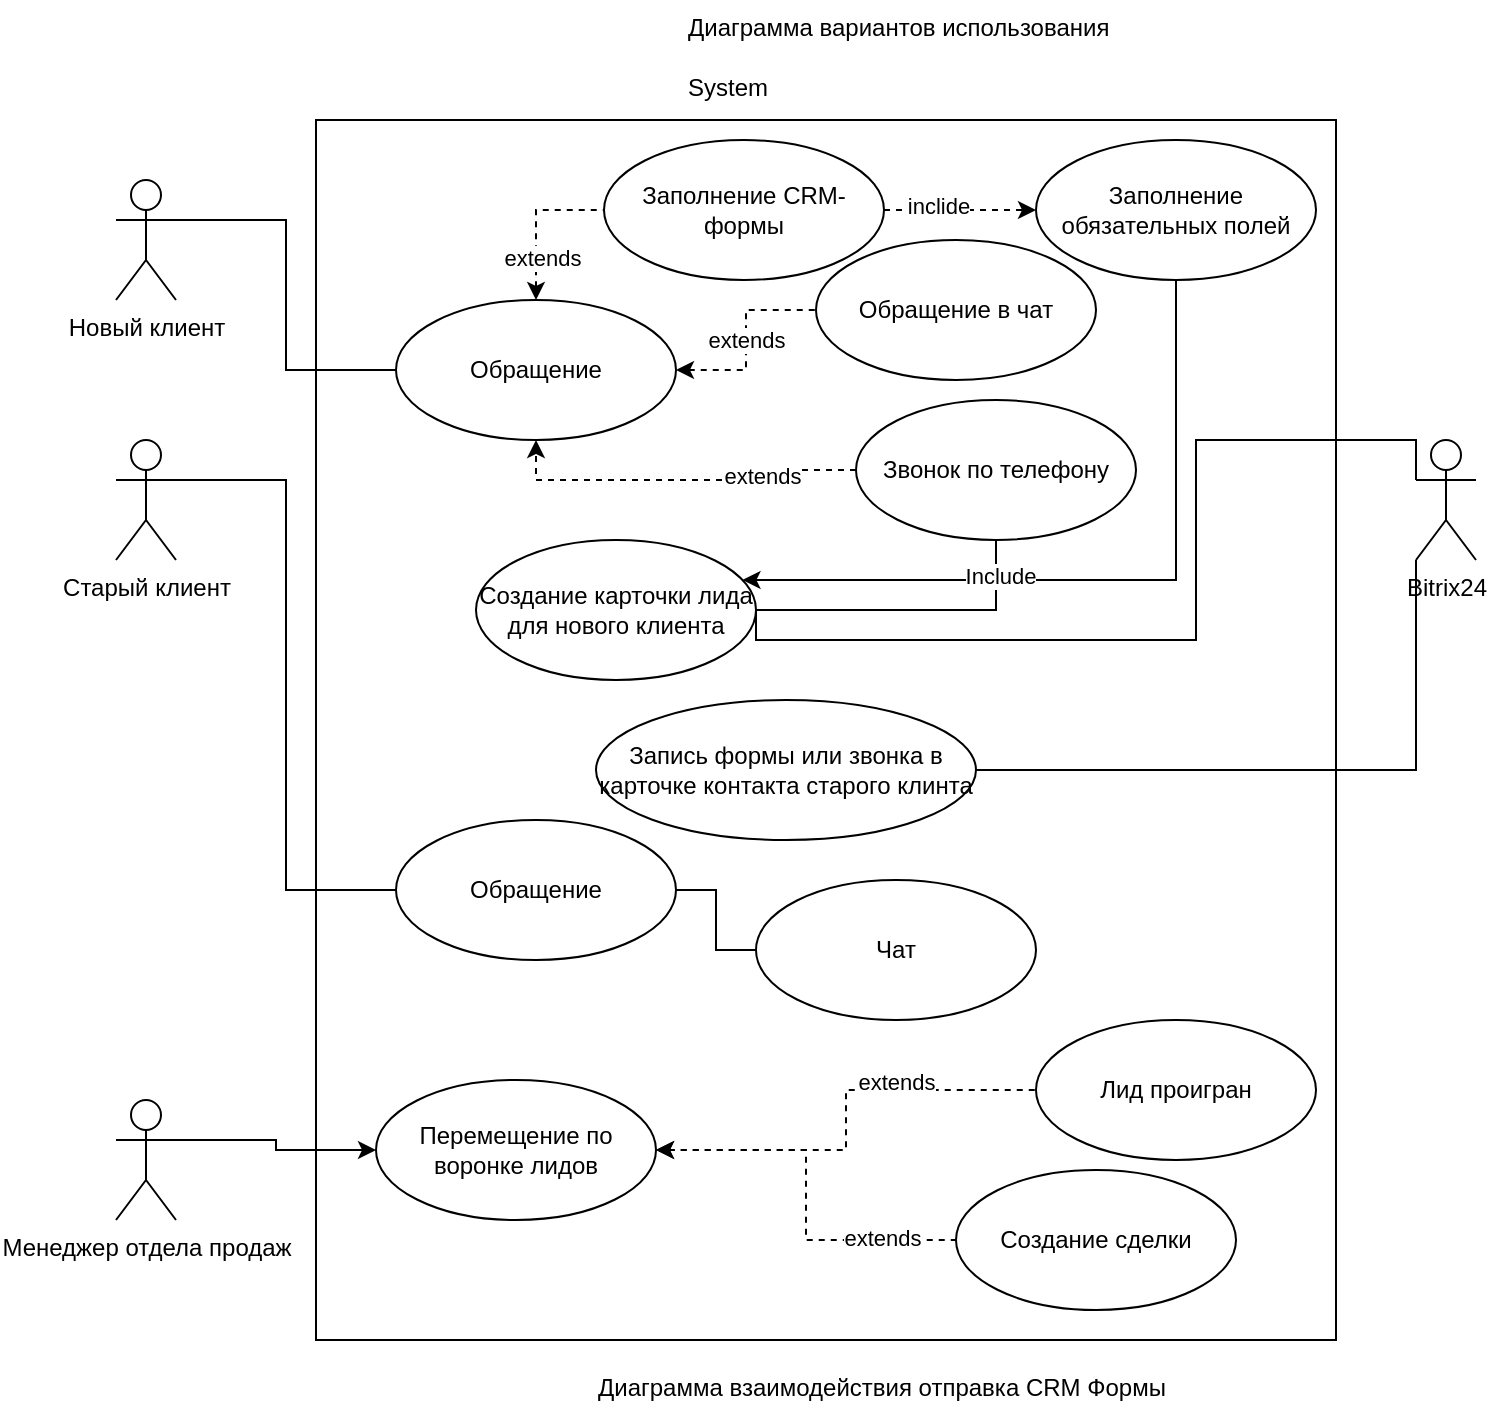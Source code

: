 <mxfile version="20.2.7" type="github">
  <diagram id="XsnP9Gn-Je08Z1eBndXY" name="Страница 1">
    <mxGraphModel dx="946" dy="576" grid="1" gridSize="10" guides="1" tooltips="1" connect="1" arrows="1" fold="1" page="1" pageScale="1" pageWidth="827" pageHeight="1169" math="0" shadow="0">
      <root>
        <mxCell id="0" />
        <mxCell id="1" parent="0" />
        <mxCell id="HoDFq3KGy2173wUJEBys-3" value="" style="html=1;" parent="1" vertex="1">
          <mxGeometry x="200" y="60" width="510" height="610" as="geometry" />
        </mxCell>
        <mxCell id="HoDFq3KGy2173wUJEBys-5" style="edgeStyle=orthogonalEdgeStyle;rounded=0;orthogonalLoop=1;jettySize=auto;html=1;exitX=1;exitY=0.333;exitDx=0;exitDy=0;exitPerimeter=0;endArrow=none;endFill=0;entryX=0;entryY=0.5;entryDx=0;entryDy=0;" parent="1" source="HoDFq3KGy2173wUJEBys-1" target="HoDFq3KGy2173wUJEBys-4" edge="1">
          <mxGeometry relative="1" as="geometry">
            <mxPoint x="260" y="190" as="targetPoint" />
          </mxGeometry>
        </mxCell>
        <mxCell id="HoDFq3KGy2173wUJEBys-1" value="Новый клиент" style="shape=umlActor;verticalLabelPosition=bottom;verticalAlign=top;html=1;" parent="1" vertex="1">
          <mxGeometry x="100" y="90" width="30" height="60" as="geometry" />
        </mxCell>
        <mxCell id="HoDFq3KGy2173wUJEBys-8" value="" style="edgeStyle=orthogonalEdgeStyle;rounded=0;orthogonalLoop=1;jettySize=auto;html=1;endArrow=none;endFill=0;dashed=1;startArrow=classic;startFill=1;entryX=0;entryY=0.5;entryDx=0;entryDy=0;" parent="1" source="HoDFq3KGy2173wUJEBys-4" target="HoDFq3KGy2173wUJEBys-7" edge="1">
          <mxGeometry relative="1" as="geometry" />
        </mxCell>
        <mxCell id="HoDFq3KGy2173wUJEBys-31" value="extends" style="edgeLabel;html=1;align=center;verticalAlign=middle;resizable=0;points=[];" parent="HoDFq3KGy2173wUJEBys-8" vertex="1" connectable="0">
          <mxGeometry x="-0.436" y="-3" relative="1" as="geometry">
            <mxPoint y="1" as="offset" />
          </mxGeometry>
        </mxCell>
        <mxCell id="HoDFq3KGy2173wUJEBys-39" value="extends" style="edgeStyle=orthogonalEdgeStyle;rounded=0;orthogonalLoop=1;jettySize=auto;html=1;startArrow=classic;startFill=1;endArrow=none;endFill=0;dashed=1;" parent="1" source="HoDFq3KGy2173wUJEBys-4" target="HoDFq3KGy2173wUJEBys-38" edge="1">
          <mxGeometry relative="1" as="geometry" />
        </mxCell>
        <mxCell id="HoDFq3KGy2173wUJEBys-4" value="Обращение" style="ellipse;whiteSpace=wrap;html=1;" parent="1" vertex="1">
          <mxGeometry x="240" y="150" width="140" height="70" as="geometry" />
        </mxCell>
        <mxCell id="HoDFq3KGy2173wUJEBys-6" value="System" style="text;strokeColor=none;fillColor=none;align=left;verticalAlign=top;spacingLeft=4;spacingRight=4;overflow=hidden;rotatable=0;points=[[0,0.5],[1,0.5]];portConstraint=eastwest;" parent="1" vertex="1">
          <mxGeometry x="380" y="30" width="100" height="26" as="geometry" />
        </mxCell>
        <mxCell id="HoDFq3KGy2173wUJEBys-34" value="" style="edgeStyle=orthogonalEdgeStyle;rounded=0;orthogonalLoop=1;jettySize=auto;html=1;startArrow=none;startFill=0;endArrow=classic;endFill=1;dashed=1;" parent="1" source="HoDFq3KGy2173wUJEBys-7" target="HoDFq3KGy2173wUJEBys-33" edge="1">
          <mxGeometry relative="1" as="geometry" />
        </mxCell>
        <mxCell id="HoDFq3KGy2173wUJEBys-35" value="inclide" style="edgeLabel;html=1;align=center;verticalAlign=middle;resizable=0;points=[];" parent="HoDFq3KGy2173wUJEBys-34" vertex="1" connectable="0">
          <mxGeometry x="-0.286" y="3" relative="1" as="geometry">
            <mxPoint y="1" as="offset" />
          </mxGeometry>
        </mxCell>
        <mxCell id="HoDFq3KGy2173wUJEBys-7" value="Заполнение CRM-формы" style="ellipse;whiteSpace=wrap;html=1;" parent="1" vertex="1">
          <mxGeometry x="344" y="70" width="140" height="70" as="geometry" />
        </mxCell>
        <mxCell id="HoDFq3KGy2173wUJEBys-10" style="edgeStyle=orthogonalEdgeStyle;rounded=0;orthogonalLoop=1;jettySize=auto;html=1;endArrow=classic;endFill=1;entryX=0.5;entryY=1;entryDx=0;entryDy=0;dashed=1;startArrow=none;startFill=0;" parent="1" source="HoDFq3KGy2173wUJEBys-9" target="HoDFq3KGy2173wUJEBys-4" edge="1">
          <mxGeometry relative="1" as="geometry" />
        </mxCell>
        <mxCell id="HoDFq3KGy2173wUJEBys-32" value="extends" style="edgeLabel;html=1;align=center;verticalAlign=middle;resizable=0;points=[];" parent="HoDFq3KGy2173wUJEBys-10" vertex="1" connectable="0">
          <mxGeometry x="-0.432" y="-2" relative="1" as="geometry">
            <mxPoint as="offset" />
          </mxGeometry>
        </mxCell>
        <mxCell id="HoDFq3KGy2173wUJEBys-30" style="edgeStyle=orthogonalEdgeStyle;rounded=0;orthogonalLoop=1;jettySize=auto;html=1;exitX=0.5;exitY=1;exitDx=0;exitDy=0;startArrow=none;startFill=0;endArrow=none;endFill=0;" parent="1" source="HoDFq3KGy2173wUJEBys-9" target="HoDFq3KGy2173wUJEBys-11" edge="1">
          <mxGeometry relative="1" as="geometry" />
        </mxCell>
        <mxCell id="HoDFq3KGy2173wUJEBys-9" value="Звонок по телефону" style="ellipse;whiteSpace=wrap;html=1;" parent="1" vertex="1">
          <mxGeometry x="470" y="200" width="140" height="70" as="geometry" />
        </mxCell>
        <mxCell id="HoDFq3KGy2173wUJEBys-11" value="Создание карточки лида для нового клиента" style="ellipse;whiteSpace=wrap;html=1;" parent="1" vertex="1">
          <mxGeometry x="280" y="270" width="140" height="70" as="geometry" />
        </mxCell>
        <mxCell id="HoDFq3KGy2173wUJEBys-25" style="edgeStyle=orthogonalEdgeStyle;rounded=0;orthogonalLoop=1;jettySize=auto;html=1;exitX=0;exitY=0.333;exitDx=0;exitDy=0;exitPerimeter=0;entryX=1;entryY=0.5;entryDx=0;entryDy=0;startArrow=none;startFill=0;endArrow=none;endFill=0;" parent="1" source="HoDFq3KGy2173wUJEBys-14" target="HoDFq3KGy2173wUJEBys-11" edge="1">
          <mxGeometry relative="1" as="geometry">
            <Array as="points">
              <mxPoint x="750" y="220" />
              <mxPoint x="640" y="220" />
              <mxPoint x="640" y="320" />
              <mxPoint x="420" y="320" />
            </Array>
          </mxGeometry>
        </mxCell>
        <mxCell id="HoDFq3KGy2173wUJEBys-27" style="edgeStyle=orthogonalEdgeStyle;rounded=0;orthogonalLoop=1;jettySize=auto;html=1;exitX=0;exitY=1;exitDx=0;exitDy=0;exitPerimeter=0;entryX=1;entryY=0.5;entryDx=0;entryDy=0;startArrow=none;startFill=0;endArrow=none;endFill=0;" parent="1" source="HoDFq3KGy2173wUJEBys-14" target="HoDFq3KGy2173wUJEBys-26" edge="1">
          <mxGeometry relative="1" as="geometry" />
        </mxCell>
        <mxCell id="HoDFq3KGy2173wUJEBys-14" value="Bitrix24" style="shape=umlActor;verticalLabelPosition=bottom;verticalAlign=top;html=1;" parent="1" vertex="1">
          <mxGeometry x="750" y="220" width="30" height="60" as="geometry" />
        </mxCell>
        <mxCell id="HoDFq3KGy2173wUJEBys-24" style="edgeStyle=orthogonalEdgeStyle;rounded=0;orthogonalLoop=1;jettySize=auto;html=1;exitX=1;exitY=0.333;exitDx=0;exitDy=0;exitPerimeter=0;entryX=0;entryY=0.5;entryDx=0;entryDy=0;startArrow=none;startFill=0;endArrow=none;endFill=0;" parent="1" source="HoDFq3KGy2173wUJEBys-20" target="HoDFq3KGy2173wUJEBys-23" edge="1">
          <mxGeometry relative="1" as="geometry" />
        </mxCell>
        <mxCell id="HoDFq3KGy2173wUJEBys-20" value="Старый клиент" style="shape=umlActor;verticalLabelPosition=bottom;verticalAlign=top;html=1;" parent="1" vertex="1">
          <mxGeometry x="100" y="220" width="30" height="60" as="geometry" />
        </mxCell>
        <mxCell id="HoDFq3KGy2173wUJEBys-29" value="" style="edgeStyle=orthogonalEdgeStyle;rounded=0;orthogonalLoop=1;jettySize=auto;html=1;startArrow=none;startFill=0;endArrow=none;endFill=0;" parent="1" source="HoDFq3KGy2173wUJEBys-23" target="HoDFq3KGy2173wUJEBys-28" edge="1">
          <mxGeometry relative="1" as="geometry" />
        </mxCell>
        <mxCell id="HoDFq3KGy2173wUJEBys-23" value="Обращение" style="ellipse;whiteSpace=wrap;html=1;" parent="1" vertex="1">
          <mxGeometry x="240" y="410" width="140" height="70" as="geometry" />
        </mxCell>
        <mxCell id="HoDFq3KGy2173wUJEBys-26" value="Запись формы или звонка в карточке контакта старого клинта" style="ellipse;whiteSpace=wrap;html=1;" parent="1" vertex="1">
          <mxGeometry x="340" y="350" width="190" height="70" as="geometry" />
        </mxCell>
        <mxCell id="HoDFq3KGy2173wUJEBys-28" value="Чат" style="ellipse;whiteSpace=wrap;html=1;" parent="1" vertex="1">
          <mxGeometry x="420" y="440" width="140" height="70" as="geometry" />
        </mxCell>
        <mxCell id="HoDFq3KGy2173wUJEBys-36" style="edgeStyle=orthogonalEdgeStyle;rounded=0;orthogonalLoop=1;jettySize=auto;html=1;exitX=0.5;exitY=1;exitDx=0;exitDy=0;startArrow=none;startFill=0;endArrow=classic;endFill=1;" parent="1" source="HoDFq3KGy2173wUJEBys-33" target="HoDFq3KGy2173wUJEBys-11" edge="1">
          <mxGeometry relative="1" as="geometry">
            <Array as="points">
              <mxPoint x="630" y="290" />
            </Array>
          </mxGeometry>
        </mxCell>
        <mxCell id="HoDFq3KGy2173wUJEBys-37" value="Include" style="edgeLabel;html=1;align=center;verticalAlign=middle;resizable=0;points=[];" parent="HoDFq3KGy2173wUJEBys-36" vertex="1" connectable="0">
          <mxGeometry x="0.298" y="-2" relative="1" as="geometry">
            <mxPoint as="offset" />
          </mxGeometry>
        </mxCell>
        <mxCell id="HoDFq3KGy2173wUJEBys-33" value="Заполнение обязательных полей" style="ellipse;whiteSpace=wrap;html=1;" parent="1" vertex="1">
          <mxGeometry x="560" y="70" width="140" height="70" as="geometry" />
        </mxCell>
        <mxCell id="HoDFq3KGy2173wUJEBys-38" value="Обращение в чат" style="ellipse;whiteSpace=wrap;html=1;" parent="1" vertex="1">
          <mxGeometry x="450" y="120" width="140" height="70" as="geometry" />
        </mxCell>
        <mxCell id="HoDFq3KGy2173wUJEBys-43" style="edgeStyle=orthogonalEdgeStyle;rounded=0;orthogonalLoop=1;jettySize=auto;html=1;exitX=1;exitY=0.333;exitDx=0;exitDy=0;exitPerimeter=0;startArrow=none;startFill=0;endArrow=classic;endFill=1;" parent="1" source="HoDFq3KGy2173wUJEBys-40" target="HoDFq3KGy2173wUJEBys-42" edge="1">
          <mxGeometry relative="1" as="geometry" />
        </mxCell>
        <mxCell id="HoDFq3KGy2173wUJEBys-40" value="Менеджер отдела продаж" style="shape=umlActor;verticalLabelPosition=bottom;verticalAlign=top;html=1;" parent="1" vertex="1">
          <mxGeometry x="100" y="550" width="30" height="60" as="geometry" />
        </mxCell>
        <mxCell id="HoDFq3KGy2173wUJEBys-45" value="" style="edgeStyle=orthogonalEdgeStyle;rounded=0;orthogonalLoop=1;jettySize=auto;html=1;startArrow=classic;startFill=1;endArrow=none;endFill=0;dashed=1;" parent="1" source="HoDFq3KGy2173wUJEBys-42" target="HoDFq3KGy2173wUJEBys-44" edge="1">
          <mxGeometry relative="1" as="geometry" />
        </mxCell>
        <mxCell id="HoDFq3KGy2173wUJEBys-48" value="extends" style="edgeLabel;html=1;align=center;verticalAlign=middle;resizable=0;points=[];" parent="HoDFq3KGy2173wUJEBys-45" vertex="1" connectable="0">
          <mxGeometry x="0.364" y="4" relative="1" as="geometry">
            <mxPoint as="offset" />
          </mxGeometry>
        </mxCell>
        <mxCell id="HoDFq3KGy2173wUJEBys-42" value="Перемещение по воронке лидов" style="ellipse;whiteSpace=wrap;html=1;" parent="1" vertex="1">
          <mxGeometry x="230" y="540" width="140" height="70" as="geometry" />
        </mxCell>
        <mxCell id="HoDFq3KGy2173wUJEBys-44" value="Лид проигран" style="ellipse;whiteSpace=wrap;html=1;" parent="1" vertex="1">
          <mxGeometry x="560" y="510" width="140" height="70" as="geometry" />
        </mxCell>
        <mxCell id="HoDFq3KGy2173wUJEBys-46" value="Создание сделки" style="ellipse;whiteSpace=wrap;html=1;" parent="1" vertex="1">
          <mxGeometry x="520" y="585" width="140" height="70" as="geometry" />
        </mxCell>
        <mxCell id="HoDFq3KGy2173wUJEBys-47" value="" style="edgeStyle=orthogonalEdgeStyle;rounded=0;orthogonalLoop=1;jettySize=auto;html=1;startArrow=classic;startFill=1;endArrow=none;endFill=0;dashed=1;entryX=0;entryY=0.5;entryDx=0;entryDy=0;" parent="1" source="HoDFq3KGy2173wUJEBys-42" target="HoDFq3KGy2173wUJEBys-46" edge="1">
          <mxGeometry relative="1" as="geometry">
            <mxPoint x="380" y="585" as="sourcePoint" />
            <mxPoint x="440" y="560" as="targetPoint" />
          </mxGeometry>
        </mxCell>
        <mxCell id="HoDFq3KGy2173wUJEBys-49" value="extends" style="edgeLabel;html=1;align=center;verticalAlign=middle;resizable=0;points=[];" parent="HoDFq3KGy2173wUJEBys-47" vertex="1" connectable="0">
          <mxGeometry x="0.621" y="1" relative="1" as="geometry">
            <mxPoint as="offset" />
          </mxGeometry>
        </mxCell>
        <mxCell id="f1ICiX7RHzptKYZJ7hzD-1" value="Диаграмма вариантов использования" style="text;strokeColor=none;fillColor=none;align=left;verticalAlign=top;spacingLeft=4;spacingRight=4;overflow=hidden;rotatable=0;points=[[0,0.5],[1,0.5]];portConstraint=eastwest;" vertex="1" parent="1">
          <mxGeometry x="380" width="280" height="26" as="geometry" />
        </mxCell>
        <mxCell id="f1ICiX7RHzptKYZJ7hzD-2" value="Диаграмма взаимодействия отправка CRM Формы" style="text;strokeColor=none;fillColor=none;align=left;verticalAlign=top;spacingLeft=4;spacingRight=4;overflow=hidden;rotatable=0;points=[[0,0.5],[1,0.5]];portConstraint=eastwest;" vertex="1" parent="1">
          <mxGeometry x="335" y="680" width="325" height="26" as="geometry" />
        </mxCell>
      </root>
    </mxGraphModel>
  </diagram>
</mxfile>
